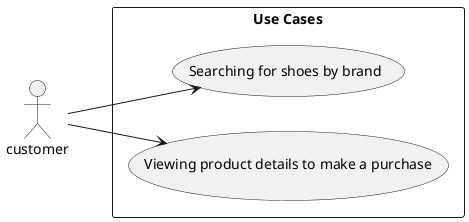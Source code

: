@startuml customer
left to right direction
actor customer
rectangle "Use Cases" {
  (Searching for shoes by brand)
  (Viewing product details to make a purchase)
}
customer --> (Searching for shoes by brand)
customer --> (Viewing product details to make a purchase)
@enduml



